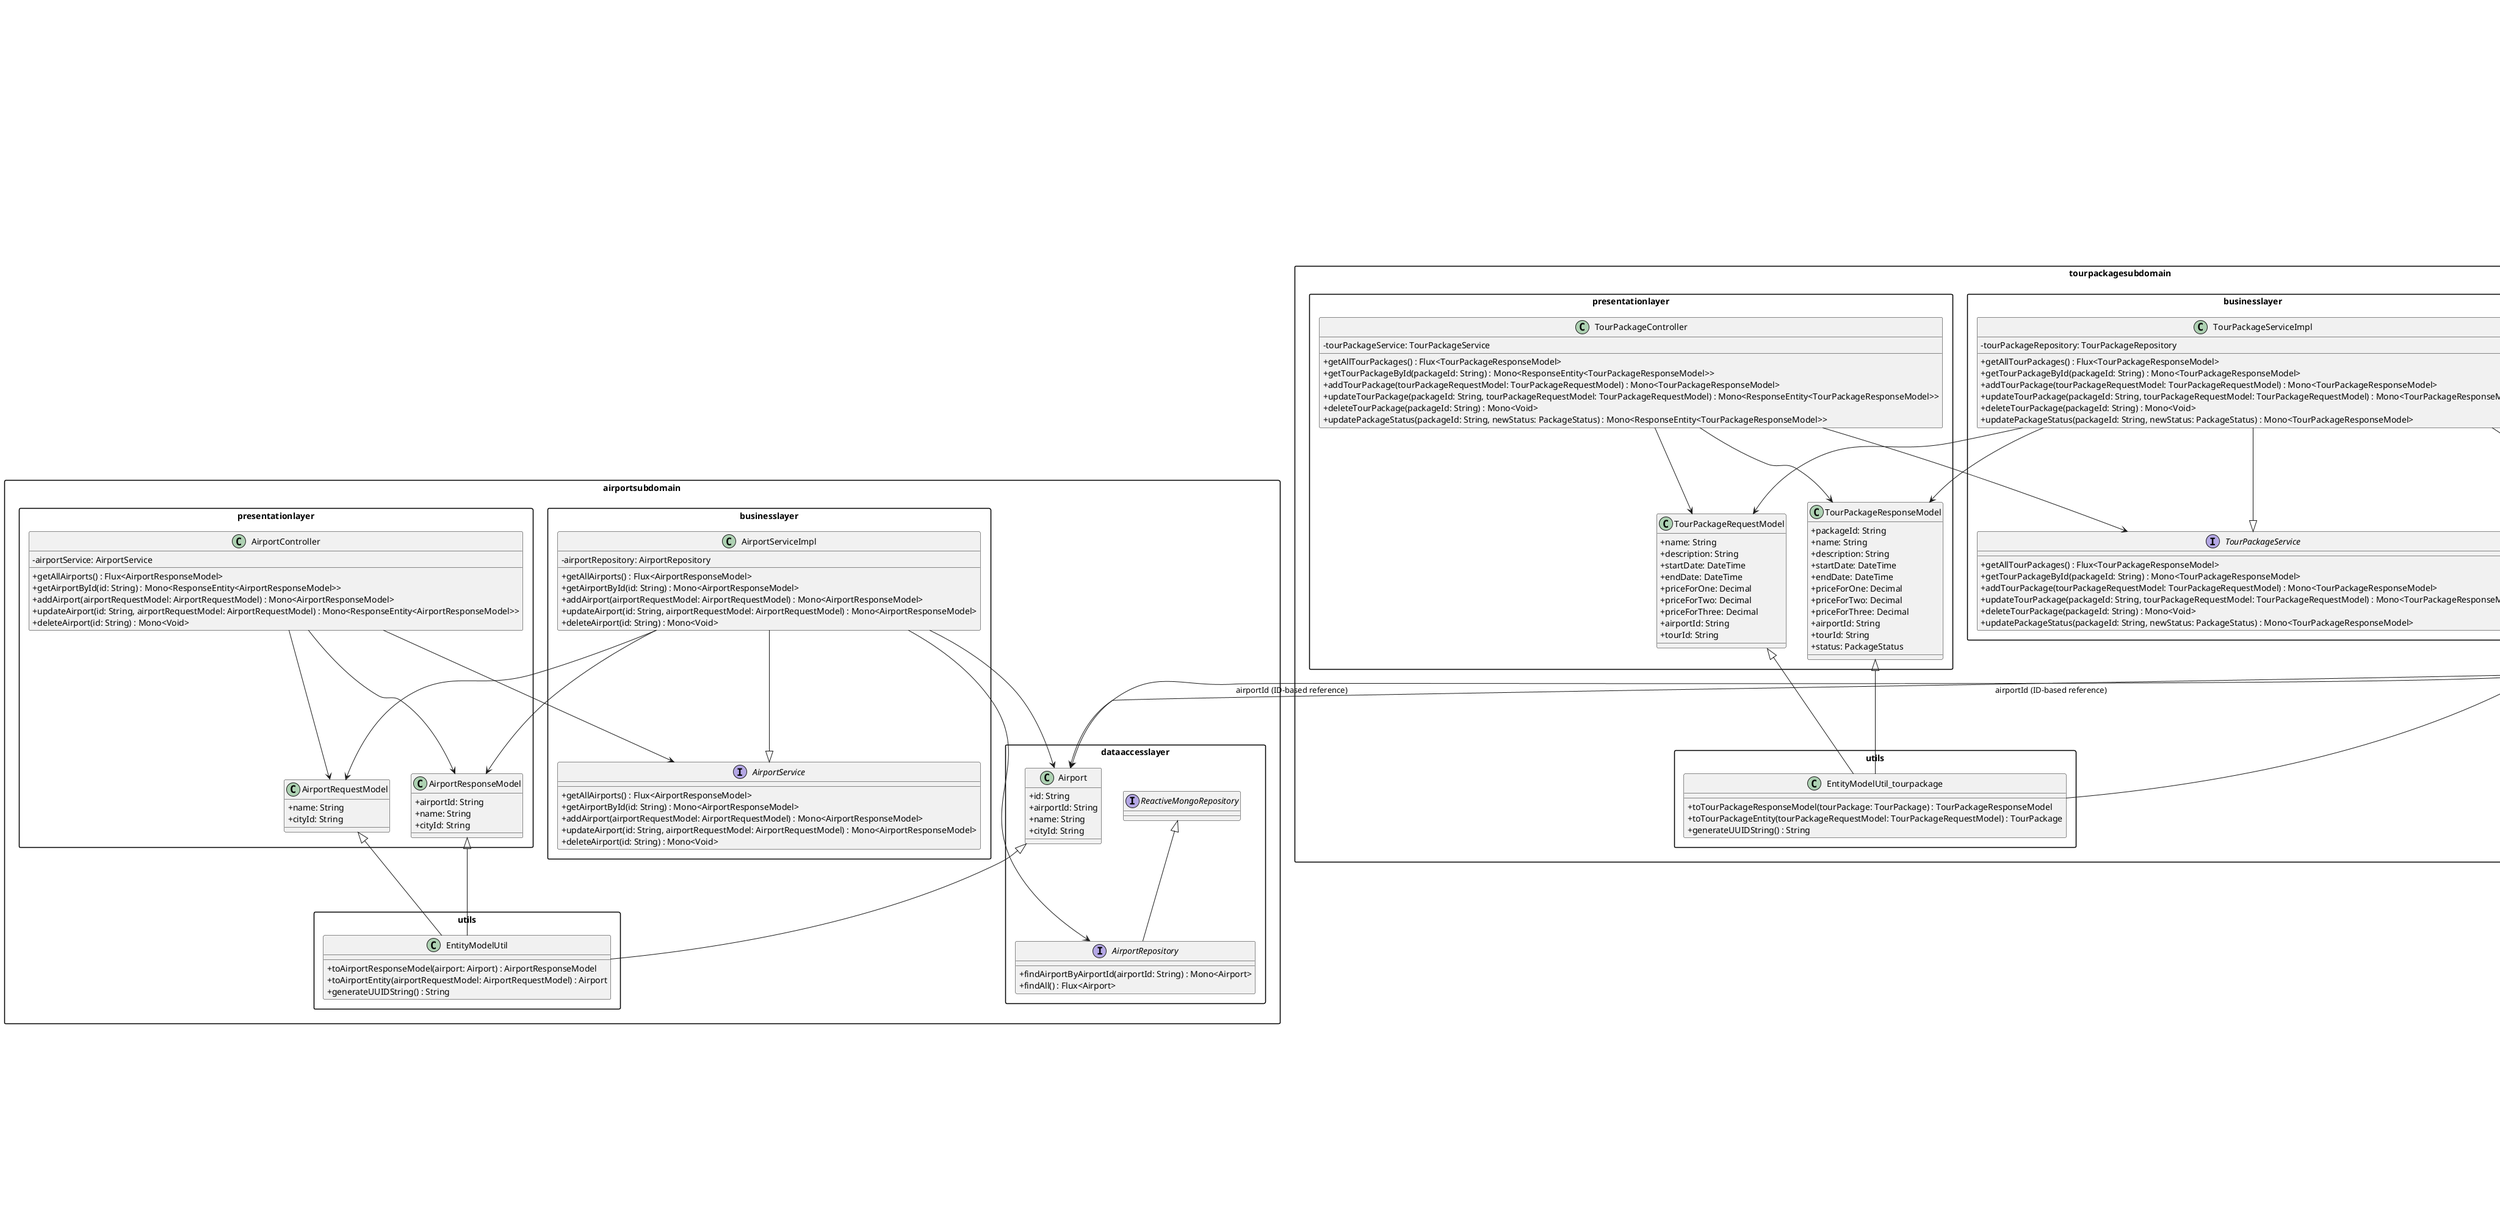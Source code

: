 @startuml
title Integrated Class Diagram (Airport, Hotel, TourEvent, TourPackage, Traveler Subdomains)

skinparam packageStyle rectangle
skinparam classAttributeIconSize 0
skinparam interfaceStyle circle
skinparam legendBorderColor black
skinparam legendBackgroundColor #DDDDDD

' ***********************************************************************
' AIRPORT SUBDOMAIN
' ***********************************************************************
package "airportsubdomain" {
    package "businesslayer" {
        interface AirportService {
            + getAllAirports() : Flux<AirportResponseModel>
            + getAirportById(id: String) : Mono<AirportResponseModel>
            + addAirport(airportRequestModel: AirportRequestModel) : Mono<AirportResponseModel>
            + updateAirport(id: String, airportRequestModel: AirportRequestModel) : Mono<AirportResponseModel>
            + deleteAirport(id: String) : Mono<Void>
        }

        class AirportServiceImpl {
            - airportRepository: AirportRepository
            + getAllAirports() : Flux<AirportResponseModel>
            + getAirportById(id: String) : Mono<AirportResponseModel>
            + addAirport(airportRequestModel: AirportRequestModel) : Mono<AirportResponseModel>
            + updateAirport(id: String, airportRequestModel: AirportRequestModel) : Mono<AirportResponseModel>
            + deleteAirport(id: String) : Mono<Void>
        }
    }

    package "dataaccesslayer" {
        class Airport {
            + id: String
            + airportId: String
            + name: String
            + cityId: String
        }

        interface AirportRepository extends ReactiveMongoRepository {
            + findAirportByAirportId(airportId: String) : Mono<Airport>
            + findAll() : Flux<Airport>
        }
    }

    package "presentationlayer" {
        class AirportRequestModel {
            + name: String
            + cityId: String
        }

        class AirportResponseModel {
            + airportId: String
            + name: String
            + cityId: String
        }

        class AirportController {
            - airportService: AirportService
            + getAllAirports() : Flux<AirportResponseModel>
            + getAirportById(id: String) : Mono<ResponseEntity<AirportResponseModel>>
            + addAirport(airportRequestModel: AirportRequestModel) : Mono<AirportResponseModel>
            + updateAirport(id: String, airportRequestModel: AirportRequestModel) : Mono<ResponseEntity<AirportResponseModel>>
            + deleteAirport(id: String) : Mono<Void>
        }
    }

    package "utils" {
        class EntityModelUtil {
            + toAirportResponseModel(airport: Airport) : AirportResponseModel
            + toAirportEntity(airportRequestModel: AirportRequestModel) : Airport
            + generateUUIDString() : String
        }
    }

    AirportServiceImpl -down-|> AirportService
    AirportServiceImpl -down-> AirportRepository
    AirportController -down-> AirportService
    AirportController -down-> AirportRequestModel
    AirportController -down-> AirportResponseModel
    AirportServiceImpl -down-> Airport
    AirportServiceImpl -down-> AirportRequestModel
    AirportServiceImpl -down-> AirportResponseModel
    EntityModelUtil -up-^ Airport
    EntityModelUtil -up-^ AirportRequestModel
    EntityModelUtil -up-^ AirportResponseModel
}

' ***********************************************************************
' BOOKING SUBDOMAIN
' ***********************************************************************
package "bookingsubdomain" {
    package "businesslayer" {
        interface BookingService {
            + getBookings(): Flux<BookingResponseModel>
            + getBooking(bookingId: String): Mono<BookingResponseModel>
            + getBookingsByUserId(userId: String): Flux<BookingResponseModel>
            + getBookingsByPackageId(packageId: String): Flux<BookingResponseModel>
            + createBooking(bookingRequestModel: BookingRequestModel): Mono<BookingResponseModel>
            + updateBookingStatus(bookingId: String, newStatus: BookingStatus): Mono<BookingResponseModel>
            + deleteBooking(bookingId: String): Mono<Void>
        }

        class BookingServiceImpl {
            - bookingRepository: BookingRepository
            - packageService: PackageService
            - userService: UserService
            - travelerService: TravelerService
            + getBookings(): Flux<BookingResponseModel>
            + getBooking(bookingId: String): Mono<BookingResponseModel>
            + getBookingsByUserId(userId: String): Flux<BookingResponseModel>
            + getBookingsByPackageId(packageId: String): Flux<BookingResponseModel>
            + createBooking(bookingRequestModel: BookingRequestModel): Mono<BookingResponseModel>
            + updateBookingStatus(bookingId: String, newStatus: BookingStatus): Mono<BookingResponseModel>
            + deleteBooking(bookingId: String): Mono<Void>
        }
    }

    package "dataaccesslayer" {
        class Booking {
            + id: String
            + bookingId: String
            + userId: String
            + packageId: String
            + totalPrice: Double
            + status: BookingStatus
            + bookingDate: LocalDate
            + travelerIds: List<String>
        }

        interface BookingRepository extends ReactiveMongoRepository {
            + findBookingsByPackageId(packageId: String): Flux<Booking>
            + findBookingsByUserId(userId: String): Flux<Booking>
            + findBookingByBookingId(bookingId: String): Mono<Booking>
            + findBookingByPackageIdAndUserId(packageId: String, userId: String): Mono<Booking>
        }
    }

    package "presentationlayer" {
        class BookingRequestModel {
            + userId: String
            + packageId: String
            + totalPrice: Double
            + status: BookingStatus
            + bookingDate: LocalDate
            + travelers: List<TravelerRequestModel>
        }

        class BookingResponseModel {
            + bookingId: String
            + userId: String
            + packageId: String
            + totalPrice: Double
            + status: BookingStatus
            + bookingDate: LocalDate
            + travelerIds: List<String>
        }

        class BookingStatusUpdateRequest {
            + status: BookingStatus
        }

        class BookingController {
            - bookingService: BookingService
            + getBookings(userId: String, packageId: String, status: String): Flux<BookingResponseModel>
            + getBookingByPackageIdAndUserIdOrBookingId(packageId: String, userId: String, bookingId: String): Mono<ResponseEntity<BookingResponseModel>>
            + createBooking(bookingRequestModel: BookingRequestModel): Mono<ResponseEntity<BookingResponseModel>>
            + updateBookingStatus(bookingId: String, statusUpdateRequest: BookingStatusUpdateRequest): Mono<ResponseEntity<BookingResponseModel>>
            + deleteBooking(bookingId: String): Mono<Void>
        }
    }

    package "utils" {
        class BookingEntityModelUtil {
            + toBookingResponseModel(booking: Booking): BookingResponseModel
            + toBookingEntity(bookingRequestModel: BookingRequestModel): Booking
        }
    }

    BookingServiceImpl -down-|> BookingService
    BookingServiceImpl -down-> BookingRepository
    BookingController -down-> BookingService
    BookingController -down-> BookingRequestModel
    BookingController -down-> BookingResponseModel
    BookingServiceImpl -down-> Booking
    BookingServiceImpl -down-> BookingRequestModel
    BookingServiceImpl -down-> BookingResponseModel
    BookingEntityModelUtil -up-^ Booking
    BookingEntityModelUtil -up-^ BookingRequestModel
    BookingEntityModelUtil -up-^ BookingResponseModel
}

' ***********************************************************************
' RELATIONSHIPS WITH OTHER DOMAINS
' ***********************************************************************
' Booking references a Tour Package by packageId
bookingsubdomain.dataaccesslayer.Booking --> tourpackagesubdomain.dataaccesslayer.TourPackage : "packageId (ID-based reference)"

' Booking references a User by userId
bookingsubdomain.dataaccesslayer.Booking --> travelersubdomain.dataaccesslayer.Traveler : "travelerIds (List)"

' Booking references Travelers
bookingsubdomain.dataaccesslayer.Booking --> travelersubdomain.dataaccesslayer.Traveler : "travelerIds (List)"

' BookingController depends on BookingService
bookingsubdomain.presentationlayer.BookingController -down-> bookingsubdomain.businesslayer.BookingService


' ***********************************************************************
' HOTEL SUBDOMAIN
' ***********************************************************************
package "hotelSubdomain" {
    package "businesslayer" {
        interface HotelService {
            + getHotelByHotelId(hotelId: String) : Mono<HotelResponseModel>
            + getHotels(cityId: String) : Flux<HotelResponseModel>
            + createHotel(hotelRequestModel: Mono<HotelRequestModel>) : Mono<HotelResponseModel>
            + updateHotel(hotelId: String, hotelRequestModel: Mono<HotelRequestModel>) : Mono<HotelResponseModel>
            + deleteHotel(hotelId: String) : Mono<Void>
        }

        class HotelServiceImpl {
            - hotelRepository: HotelRepository
            + getHotelByHotelId(hotelId: String) : Mono<HotelResponseModel>
            + getHotels(cityId: String) : Flux<HotelResponseModel>
            + createHotel(hotelRequestModel: Mono<HotelRequestModel>) : Mono<HotelResponseModel>
            + updateHotel(hotelId: String, hotelRequestModel: Mono<HotelRequestModel>) : Mono<HotelResponseModel>
            + deleteHotel(hotelId: String) : Mono<Void>
        }
    }

    package "dataaccesslayer" {
        class Hotel {
            + id: String
            + hotelId: String
            + name: String
            + cityId: String
            + url: String
        }

        interface HotelRepository extends ReactiveMongoRepository {
            + findHotelByHotelId(hotelId: String) : Mono<Hotel>
            + findAllByCityId(cityId: String) : Flux<Hotel>
            + findAll() : Flux<Hotel>
        }
    }

    package "presentationlayer" {
        class HotelRequestModel {
            + name: String
            + cityId: String
            + url: String
        }

        class HotelResponseModel {
            + hotelId: String
            + name: String
            + cityId: String
            + url: String
        }

        class HotelController {
            - hotelService: HotelService
            + getHotels(cityId: String) : Flux<HotelResponseModel>
            + getHotelByHotelId(hotelId: String) : Mono<ResponseEntity<HotelResponseModel>>
            + createHotel(hotelRequestModel: Mono<HotelRequestModel>) : Mono<ResponseEntity<HotelResponseModel>>
            + updateHotel(hotelId: String, hotelRequestModel: Mono<HotelRequestModel>) : Mono<ResponseEntity<HotelResponseModel>>
            + deleteHotel(hotelId: String) : Mono<ResponseEntity<Void>>
        }
    }

    package "utils" {
        class HotelEntityModel {
            + toHotelResponseModel(hotel: Hotel) : HotelResponseModel
            + toHotelEntity(hotelRequestModel: HotelRequestModel) : Hotel
            + generateUUIDString() : String
        }
    }

    HotelServiceImpl -down-|> HotelService
    HotelServiceImpl -down-> HotelRepository
    HotelController -down-> HotelService
    HotelController -down-> HotelRequestModel
    HotelController -down-> HotelResponseModel
    HotelServiceImpl -down-> Hotel
    HotelServiceImpl -down-> HotelRequestModel
    HotelServiceImpl -down-> HotelResponseModel
    HotelEntityModel -up-^ Hotel
    HotelEntityModel -up-^ HotelRequestModel
    HotelEntityModel -up-^ HotelResponseModel
}

' ***********************************************************************
' TOUREVENT SUBDOMAIN
' ***********************************************************************
package "toureventsubdomain" {
    package "businesslayer" {
        interface TourEventService {
            + getAllTourEvents() : Flux<TourEventResponseModel>
            + getTourEventById(tourEventId: String) : Mono<TourEventResponseModel>
            + addTourEvent(tourEvent: TourEventRequestModel) : Mono<TourEventResponseModel>
            + updateTourEvent(tourEventId: String, tourEventRequestModel: TourEventRequestModel) : Mono<TourEventResponseModel>
            + deleteTourEvent(tourEventId: String) : Mono<Void>
        }

        class TourEventServiceImpl {
            - tourEventRepository: TourEventRepository
            + getAllTourEvents() : Flux<TourEventResponseModel>
            + getTourEventById(tourEventId: String) : Mono<TourEventResponseModel>
            + addTourEvent(tourEvent: TourEventRequestModel) : Mono<TourEventResponseModel>
            + updateTourEvent(tourEventId: String, tourEventRequestModel: TourEventRequestModel) : Mono<TourEventResponseModel>
            + deleteTourEvent(tourEventId: String) : Mono<Void>
        }
    }

    package "dataaccesslayer" {
        class TourEvent {
            + _id: ObjectId
            + tourEventId: String
            + seq: Integer
            + seqDesc: String
            + tourId: String
            + eventId: String
            + hotelId: String
        }

        interface TourEventRepository extends ReactiveMongoRepository {
            + findTourEventByTourEventId(tourEventId: String) : Mono<TourEvent>
            + findAll() : Flux<TourEvent>
        }
    }

    package "presentationlayer" {
        class TourEventRequestModel {
            + seq: Integer
            + seqDesc: String
            + tourId: String
            + eventId: String
        }

        class TourEventResponseModel {
            + tourEventId: String
            + seq: Integer
            + seqDesc: String
            + tourId: String
            + eventId: String
        }

        class TourEventController {
            - tourEventService: TourEventService
            + getAllTourEvents() : Flux<TourEventResponseModel>
            + getTourEventById(tourEventId: String) : Mono<ResponseEntity<TourEventResponseModel>>
            + addTourEvent(tourEventRequestModel: TourEventRequestModel) : Mono<TourEventResponseModel>
            + updateTourEvent(tourEventId: String, tourEventRequestModel: TourEventRequestModel) : Mono<ResponseEntity<TourEventResponseModel>>
            + deleteTourEvent(tourEventId: String) : Mono<Void>
        }
    }

    package "utils" {
        class EntityModelUtil_tourevent {
            + toTourEventResponseModel(tourEvent: TourEvent) : TourEventResponseModel
            + toTourEventEntity(tourEventRequestModel: TourEventRequestModel) : TourEvent
            + generateUUIDString() : String
        }
    }

    TourEventServiceImpl -down-|> TourEventService
    TourEventServiceImpl -down-> TourEventRepository
    TourEventController -down-> TourEventService
    TourEventController -down-> TourEventRequestModel
    TourEventController -down-> TourEventResponseModel
    TourEventServiceImpl -down-> TourEvent
    TourEventServiceImpl -down-> TourEventRequestModel
    TourEventServiceImpl -down-> TourEventResponseModel
    EntityModelUtil_tourevent -up-^ TourEvent
    EntityModelUtil_tourevent -up-^ TourEventRequestModel
    EntityModelUtil_tourevent -up-^ TourEventResponseModel
}

' ***********************************************************************
' TRAVELER SUBDOMAIN
' ***********************************************************************
package "travelersubdomain" {
    package "businesslayer" {
        interface TravelerService {
            + getAllTravelers(firstName: String) : Flux<TravelerResponseModel>
            + getTravelerByTravelerId(travelerId: String) : Mono<TravelerResponseModel>
            + createTraveler(travelerRequestModel: TravelerRequestModel) : Mono<TravelerResponseModel>
            + updateTraveler(travelerId: String, travelerRequestModel: TravelerRequestModel) : Mono<TravelerResponseModel>
            + deleteTraveler(travelerId: String) : Mono<TravelerResponseModel>
        }

        class TravelerServiceImpl {
            - travelerRepository: TravelerRepository
            + getAllTravelers(firstName: String) : Flux<TravelerResponseModel>
            + getTravelerByTravelerId(travelerId: String) : Mono<TravelerResponseModel>
            + createTraveler(travelerRequestModel: TravelerRequestModel) : Mono<TravelerResponseModel>
            + updateTraveler(travelerId: String, travelerRequestModel: TravelerRequestModel) : Mono<TravelerResponseModel>
            + deleteTraveler(travelerId: String) : Mono<TravelerResponseModel>
        }
    }

    package "dataaccesslayer" {
        class Traveler {
            + id: String
            + travelerId: String
            + seq: Integer
            + firstName: String
            + lastName: String
            + addressLine1: String
            + addressLine2: String
            + city: String
            + state: String
            + email: String
            + countryId: String
        }

        interface TravelerRepository extends ReactiveMongoRepository {
            + findTravelerByTravelerId(travelerId: String) : Mono<Traveler>
            + findTravelerByFirstName(firstName: String) : Flux<Traveler>
            + findAll() : Flux<Traveler>
        }
    }

    package "presentationlayer" {
        class TravelerRequestModel {
            + seq: Integer
            + firstName: String
            + lastName: String
            + addressLine1: String
            + addressLine2: String
            + city: String
            + state: String
            + email: String
            + countryId: String
        }

        class TravelerResponseModel {
            + travelerId: String
            + seq: Integer
            + firstName: String
            + lastName: String
            + addressLine1: String
            + addressLine2: String
            + city: String
            + state: String
            + email: String
            + countryId: String
        }

        class TravelerController {
            - travelerService: TravelerService
            + getAllTravelers(firstName: String) : Flux<TravelerResponseModel>
            + getTravelerByTravelerId(travelerId: String) : Mono<ResponseEntity<TravelerResponseModel>>
            + createTraveler(travelerRequestModel: TravelerRequestModel) : Mono<ResponseEntity<TravelerResponseModel>>
            + updateTraveler(travelerId: String, travelerRequestModel: TravelerRequestModel) : Mono<ResponseEntity<TravelerResponseModel>>
            + deleteTraveler(travelerId: String) : Mono<ResponseEntity<TravelerResponseModel>>
        }
    }

    package "utils" {
        class TravelerEntityModelUtil {
            + toTravelerResponseModel(traveler: Traveler) : TravelerResponseModel
            + toTravelerEntity(travelerRequestModel: TravelerRequestModel) : Traveler
        }
    }

    TravelerServiceImpl -down-|> TravelerService
    TravelerServiceImpl -down-> TravelerRepository
    TravelerController -down-> TravelerService
    TravelerController -down-> TravelerRequestModel
    TravelerController -down-> TravelerResponseModel
    TravelerServiceImpl -down-> Traveler
    TravelerServiceImpl -down-> TravelerRequestModel
    TravelerServiceImpl -down-> TravelerResponseModel
    TravelerEntityModelUtil -up-^ Traveler
    TravelerEntityModelUtil -up-^ TravelerRequestModel
    TravelerEntityModelUtil -up-^ TravelerResponseModel
}

' ***********************************************************************
' TOUR PACKAGE SUBDOMAIN
' ***********************************************************************
package "tourpackagesubdomain" {
    package "businesslayer" {
        interface TourPackageService {
            + getAllTourPackages() : Flux<TourPackageResponseModel>
            + getTourPackageById(packageId: String) : Mono<TourPackageResponseModel>
            + addTourPackage(tourPackageRequestModel: TourPackageRequestModel) : Mono<TourPackageResponseModel>
            + updateTourPackage(packageId: String, tourPackageRequestModel: TourPackageRequestModel) : Mono<TourPackageResponseModel>
            + deleteTourPackage(packageId: String) : Mono<Void>
            + updatePackageStatus(packageId: String, newStatus: PackageStatus) : Mono<TourPackageResponseModel>
        }

        class TourPackageServiceImpl {
            - tourPackageRepository: TourPackageRepository
            + getAllTourPackages() : Flux<TourPackageResponseModel>
            + getTourPackageById(packageId: String) : Mono<TourPackageResponseModel>
            + addTourPackage(tourPackageRequestModel: TourPackageRequestModel) : Mono<TourPackageResponseModel>
            + updateTourPackage(packageId: String, tourPackageRequestModel: TourPackageRequestModel) : Mono<TourPackageResponseModel>
            + deleteTourPackage(packageId: String) : Mono<Void>
            + updatePackageStatus(packageId: String, newStatus: PackageStatus) : Mono<TourPackageResponseModel>
        }
    }

    package "dataaccesslayer" {
        class TourPackage {
            + _id: ObjectId
            + packageId: String
            + name: String
            + description: String
            + startDate: DateTime
            + endDate: DateTime
            + priceForOne: Decimal
            + priceForTwo: Decimal
            + priceForThree: Decimal
            + airportId: String
            + tourId: String
            + status: PackageStatus
        }

        enum PackageStatus {
            UPCOMING
            COMPLETED
            CANCELLED
            SOLD_OUT
            BOOKING_OPEN
            BOOKING_CLOSED
        }

        interface TourPackageRepository extends ReactiveMongoRepository {
            + findTourPackageByPackageId(packageId: String) : Mono<TourPackage>
            + findAll() : Flux<TourPackage>
            + updatePackageStatus(packageId: String, newStatus: PackageStatus) : Mono<Void>
        }
    }

    package "presentationlayer" {
        class TourPackageRequestModel {
            + name: String
            + description: String
            + startDate: DateTime
            + endDate: DateTime
            + priceForOne: Decimal
            + priceForTwo: Decimal
            + priceForThree: Decimal
            + airportId: String
            + tourId: String
        }

        class TourPackageResponseModel {
            + packageId: String
            + name: String
            + description: String
            + startDate: DateTime
            + endDate: DateTime
            + priceForOne: Decimal
            + priceForTwo: Decimal
            + priceForThree: Decimal
            + airportId: String
            + tourId: String
            + status: PackageStatus
        }

        class TourPackageController {
            - tourPackageService: TourPackageService
            + getAllTourPackages() : Flux<TourPackageResponseModel>
            + getTourPackageById(packageId: String) : Mono<ResponseEntity<TourPackageResponseModel>>
            + addTourPackage(tourPackageRequestModel: TourPackageRequestModel) : Mono<TourPackageResponseModel>
            + updateTourPackage(packageId: String, tourPackageRequestModel: TourPackageRequestModel) : Mono<ResponseEntity<TourPackageResponseModel>>
            + deleteTourPackage(packageId: String) : Mono<Void>
            + updatePackageStatus(packageId: String, newStatus: PackageStatus) : Mono<ResponseEntity<TourPackageResponseModel>>
        }
    }

    package "utils" {
        class EntityModelUtil_tourpackage {
            + toTourPackageResponseModel(tourPackage: TourPackage) : TourPackageResponseModel
            + toTourPackageEntity(tourPackageRequestModel: TourPackageRequestModel) : TourPackage
            + generateUUIDString() : String
        }
    }

    ' ***********************************************************************
    ' RELATIONSHIPS
    ' ***********************************************************************
    TourPackageServiceImpl -down-|> TourPackageService
    TourPackageServiceImpl -down-> TourPackageRepository
    TourPackageController -down-> TourPackageService
    TourPackageController -down-> TourPackageRequestModel
    TourPackageController -down-> TourPackageResponseModel
    TourPackageServiceImpl -down-> TourPackage
    TourPackageServiceImpl -down-> TourPackageRequestModel
    TourPackageServiceImpl -down-> TourPackageResponseModel
    EntityModelUtil_tourpackage -up-^ TourPackage
    EntityModelUtil_tourpackage -up-^ TourPackageRequestModel
    EntityModelUtil_tourpackage -up-^ TourPackageResponseModel
}


' ***********************************************************************
' CROSS-DOMAIN DEPENDENCIES
' ***********************************************************************
' Booking references a Tour Package by packageId
bookingsubdomain.dataaccesslayer.Booking --> tourpackagesubdomain.dataaccesslayer.TourPackage : "packageId (ID-based reference)"

' TourPackage references an airport by airportId
tourpackagesubdomain.dataaccesslayer.TourPackage --> airportsubdomain.dataaccesslayer.Airport : "airportId (ID-based reference)"

' TourPackage references a tour by tourId
tourpackagesubdomain.dataaccesslayer.TourPackage --> toureventsubdomain.dataaccesslayer.TourEvent : "tourId (ID-based reference)"


' ***********************************************************************
' CROSS-DOMAIN DEPENDENCIES (Only between the provided subdomains)
' ***********************************************************************
' TourEvent references a hotel by hotelId
toureventsubdomain.dataaccesslayer.TourEvent --> hotelSubdomain.dataaccesslayer.Hotel : "hotelId (ID-based reference)"

' TourPackage references an airport by airportId
tourpackagesubdomain.dataaccesslayer.TourPackage --> airportsubdomain.dataaccesslayer.Airport : "airportId (ID-based reference)"

' Note: No other inter-subdomain links are provided or mentioned.

' ***********************************************************************
' Legend
' ***********************************************************************
legend
|=Symbol=|=Meaning=|
|-->|Dependency (ID-based reference)|
|-| or -down->| Normal relationship (association)|
|^| Generalization (implements/extends)|
endlegend

@enduml